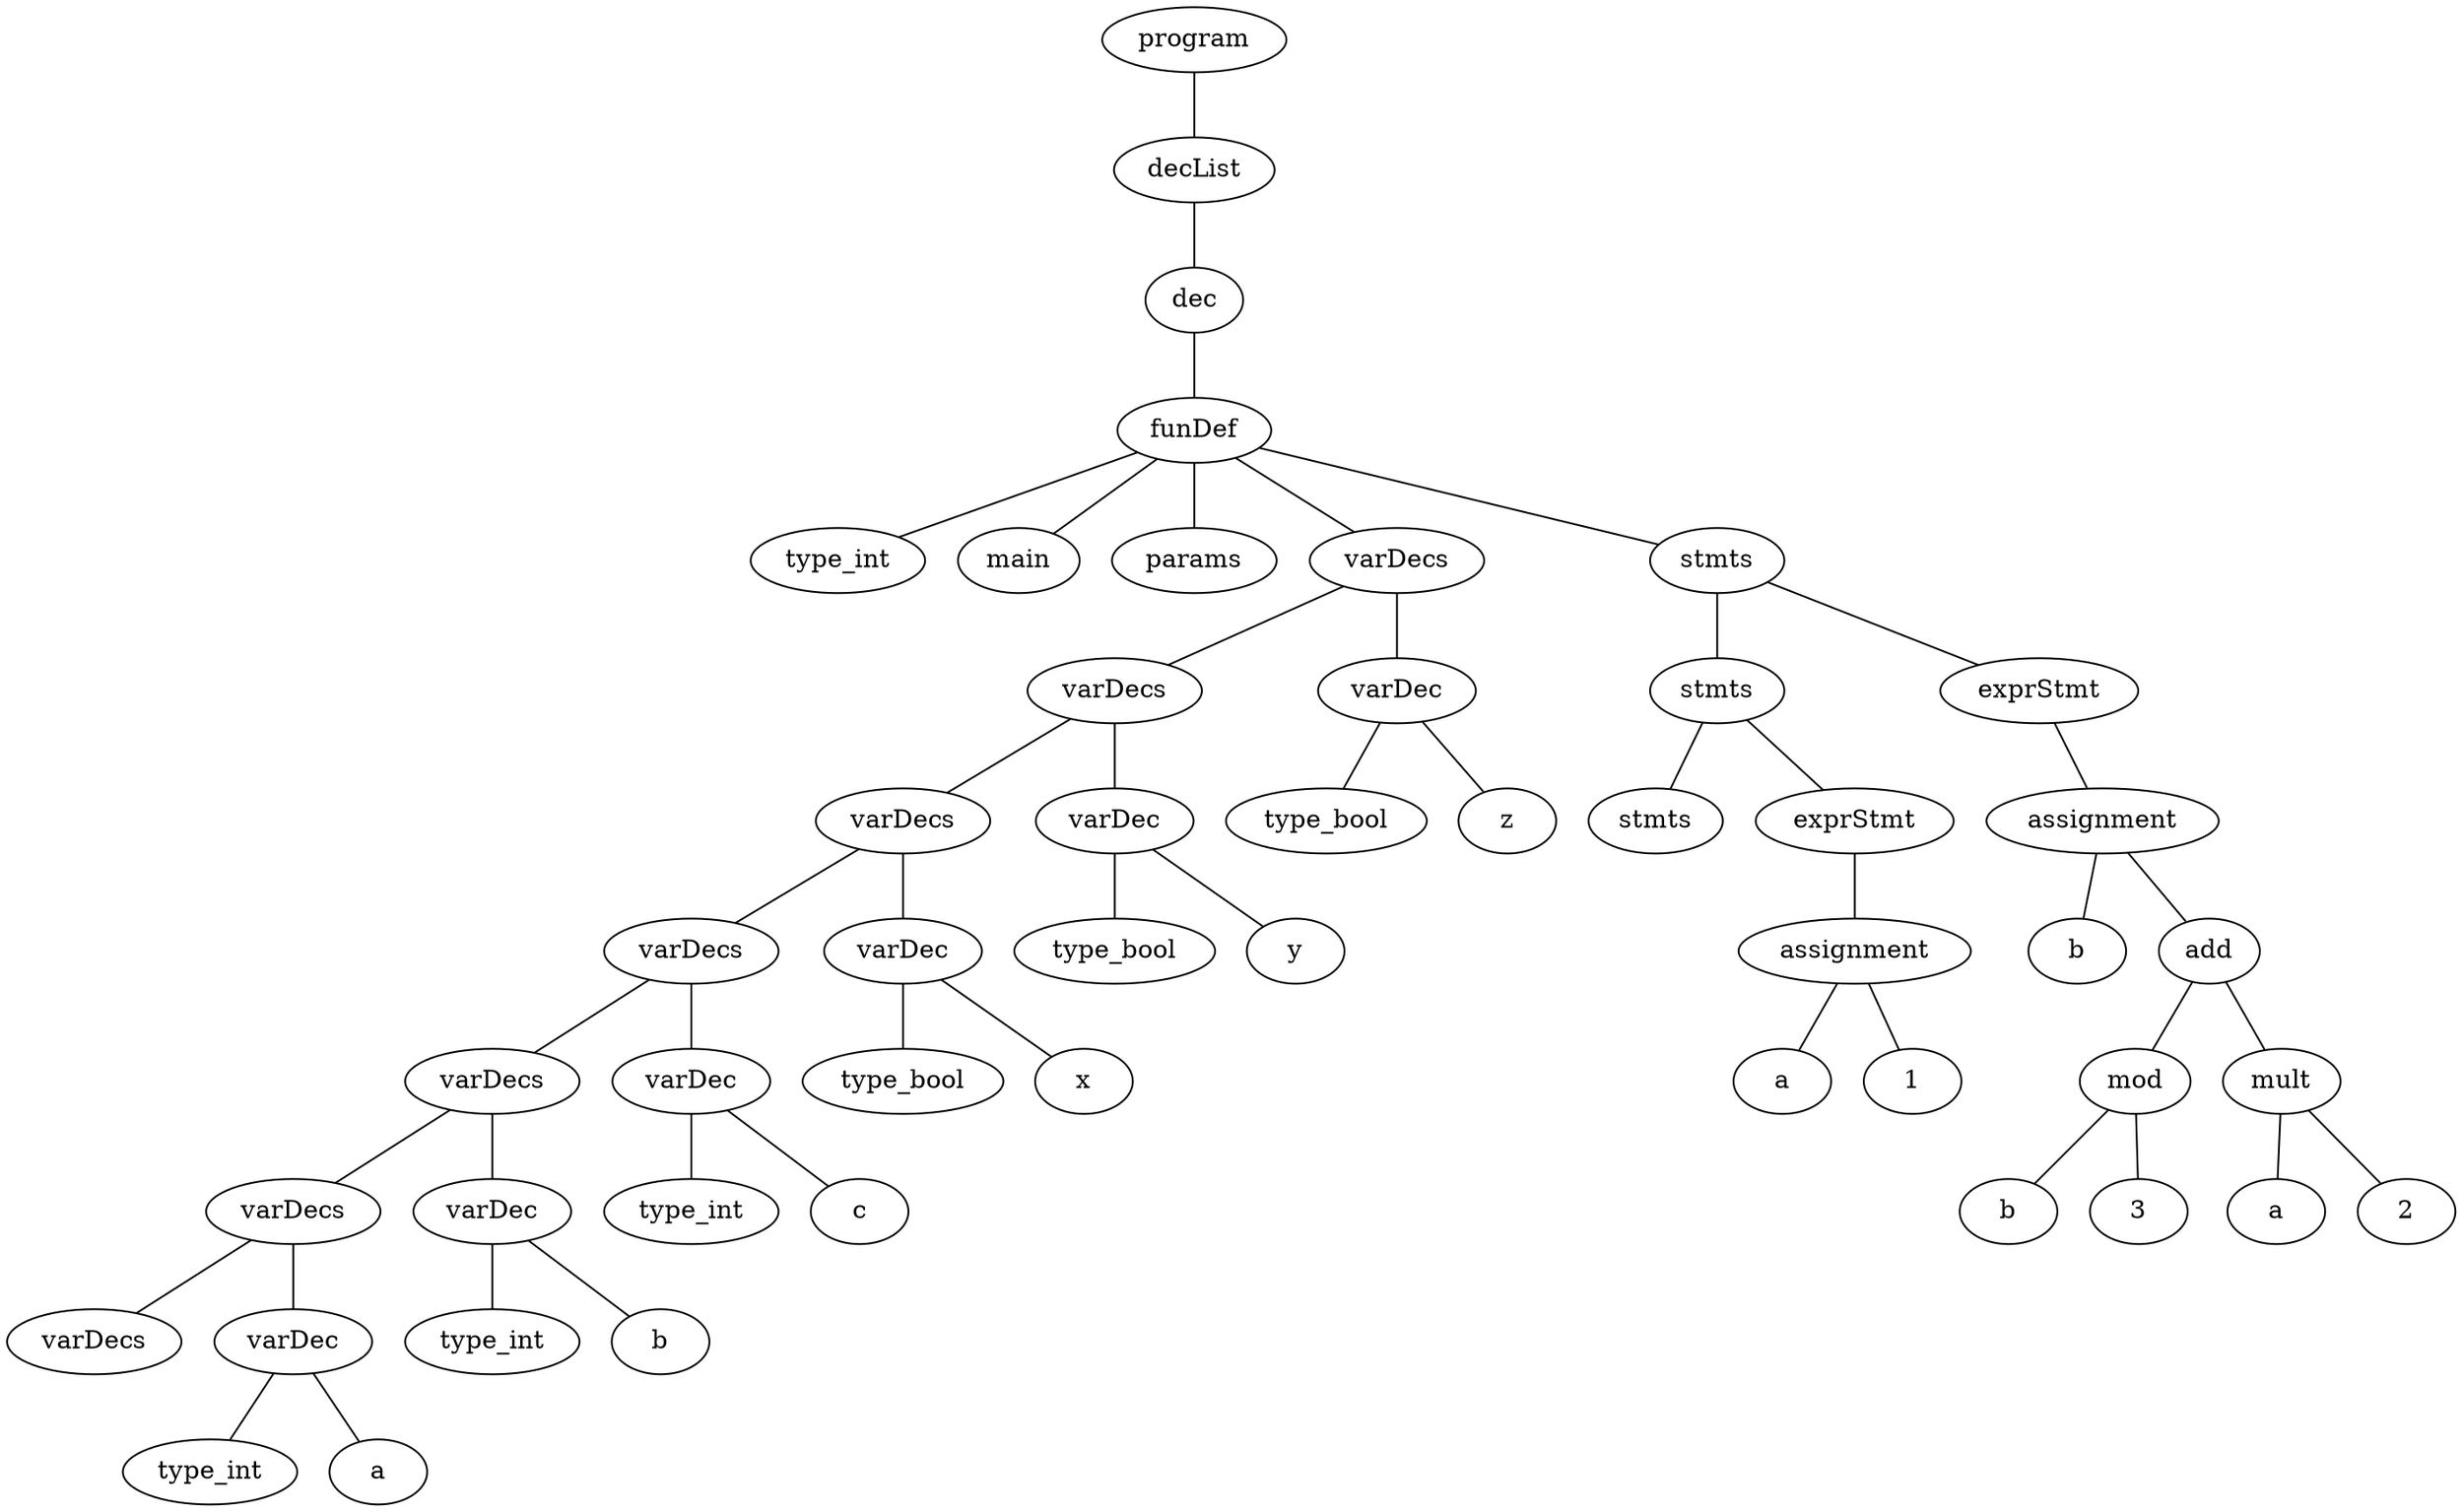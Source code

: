 graph g {
n0 [label="program"] ;
n0 -- n1
n1 [label="decList"] ;
n1 -- n2
n2 [label="dec"] ;
n2 -- n3
n3 [label="funDef"] ;
n3 -- n4
n4 [label="type_int"] ;
n3 -- n5
n5 [label="main"] ;
n3 -- n6
n6 [label="params"] ;
n3 -- n7
n7 [label="varDecs"] ;
n7 -- n8
n8 [label="varDecs"] ;
n8 -- n9
n9 [label="varDecs"] ;
n9 -- n10
n10 [label="varDecs"] ;
n10 -- n11
n11 [label="varDecs"] ;
n11 -- n12
n12 [label="varDecs"] ;
n12 -- n13
n13 [label="varDecs"] ;
n12 -- n14
n14 [label="varDec"] ;
n14 -- n15
n15 [label="type_int"] ;
n14 -- n16
n16 [label="a"] ;
n11 -- n17
n17 [label="varDec"] ;
n17 -- n18
n18 [label="type_int"] ;
n17 -- n19
n19 [label="b"] ;
n10 -- n20
n20 [label="varDec"] ;
n20 -- n21
n21 [label="type_int"] ;
n20 -- n22
n22 [label="c"] ;
n9 -- n23
n23 [label="varDec"] ;
n23 -- n24
n24 [label="type_bool"] ;
n23 -- n25
n25 [label="x"] ;
n8 -- n26
n26 [label="varDec"] ;
n26 -- n27
n27 [label="type_bool"] ;
n26 -- n28
n28 [label="y"] ;
n7 -- n29
n29 [label="varDec"] ;
n29 -- n30
n30 [label="type_bool"] ;
n29 -- n31
n31 [label="z"] ;
n3 -- n32
n32 [label="stmts"] ;
n32 -- n33
n33 [label="stmts"] ;
n33 -- n34
n34 [label="stmts"] ;
n33 -- n35
n35 [label="exprStmt"] ;
n35 -- n36
n36 [label="assignment"] ;
n36 -- n37
n37 [label="a"] ;
n36 -- n38
n38 [label="1"] ;
n32 -- n39
n39 [label="exprStmt"] ;
n39 -- n40
n40 [label="assignment"] ;
n40 -- n41
n41 [label="b"] ;
n40 -- n42
n42 [label="add"] ;
n42 -- n43
n43 [label="mod"] ;
n43 -- n44
n44 [label="b"] ;
n43 -- n45
n45 [label="3"] ;
n42 -- n46
n46 [label="mult"] ;
n46 -- n47
n47 [label="a"] ;
n46 -- n48
n48 [label="2"] ;
}
